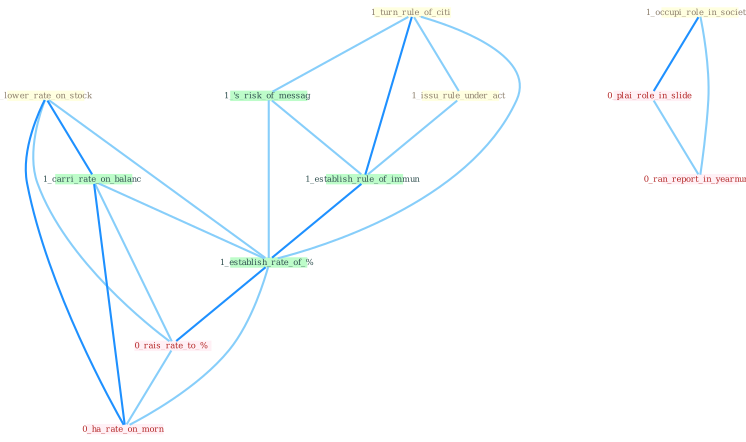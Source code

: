 Graph G{ 
    node
    [shape=polygon,style=filled,width=.5,height=.06,color="#BDFCC9",fixedsize=true,fontsize=4,
    fontcolor="#2f4f4f"];
    {node
    [color="#ffffe0", fontcolor="#8b7d6b"] "1_turn_rule_of_citi " "1_occupi_role_in_societi " "1_lower_rate_on_stock " "1_issu_rule_under_act "}
{node [color="#fff0f5", fontcolor="#b22222"] "0_plai_role_in_slide " "0_ran_report_in_yearnum " "0_rais_rate_to_% " "0_ha_rate_on_morn "}
edge [color="#B0E2FF"];

	"1_turn_rule_of_citi " -- "1_issu_rule_under_act " [w="1", color="#87cefa" ];
	"1_turn_rule_of_citi " -- "1_'s_risk_of_messag " [w="1", color="#87cefa" ];
	"1_turn_rule_of_citi " -- "1_establish_rule_of_immun " [w="2", color="#1e90ff" , len=0.8];
	"1_turn_rule_of_citi " -- "1_establish_rate_of_% " [w="1", color="#87cefa" ];
	"1_occupi_role_in_societi " -- "0_plai_role_in_slide " [w="2", color="#1e90ff" , len=0.8];
	"1_occupi_role_in_societi " -- "0_ran_report_in_yearnum " [w="1", color="#87cefa" ];
	"1_lower_rate_on_stock " -- "1_carri_rate_on_balanc " [w="2", color="#1e90ff" , len=0.8];
	"1_lower_rate_on_stock " -- "1_establish_rate_of_% " [w="1", color="#87cefa" ];
	"1_lower_rate_on_stock " -- "0_rais_rate_to_% " [w="1", color="#87cefa" ];
	"1_lower_rate_on_stock " -- "0_ha_rate_on_morn " [w="2", color="#1e90ff" , len=0.8];
	"1_issu_rule_under_act " -- "1_establish_rule_of_immun " [w="1", color="#87cefa" ];
	"0_plai_role_in_slide " -- "0_ran_report_in_yearnum " [w="1", color="#87cefa" ];
	"1_carri_rate_on_balanc " -- "1_establish_rate_of_% " [w="1", color="#87cefa" ];
	"1_carri_rate_on_balanc " -- "0_rais_rate_to_% " [w="1", color="#87cefa" ];
	"1_carri_rate_on_balanc " -- "0_ha_rate_on_morn " [w="2", color="#1e90ff" , len=0.8];
	"1_'s_risk_of_messag " -- "1_establish_rule_of_immun " [w="1", color="#87cefa" ];
	"1_'s_risk_of_messag " -- "1_establish_rate_of_% " [w="1", color="#87cefa" ];
	"1_establish_rule_of_immun " -- "1_establish_rate_of_% " [w="2", color="#1e90ff" , len=0.8];
	"1_establish_rate_of_% " -- "0_rais_rate_to_% " [w="2", color="#1e90ff" , len=0.8];
	"1_establish_rate_of_% " -- "0_ha_rate_on_morn " [w="1", color="#87cefa" ];
	"0_rais_rate_to_% " -- "0_ha_rate_on_morn " [w="1", color="#87cefa" ];
}